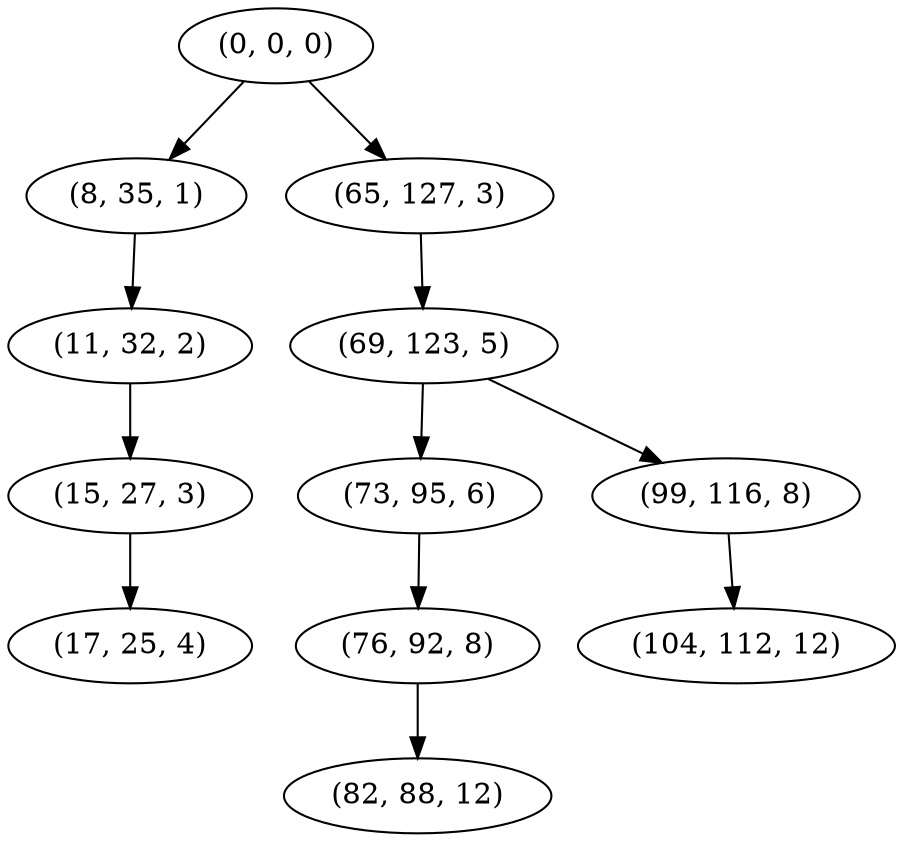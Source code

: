 digraph tree {
    "(0, 0, 0)";
    "(8, 35, 1)";
    "(11, 32, 2)";
    "(15, 27, 3)";
    "(17, 25, 4)";
    "(65, 127, 3)";
    "(69, 123, 5)";
    "(73, 95, 6)";
    "(76, 92, 8)";
    "(82, 88, 12)";
    "(99, 116, 8)";
    "(104, 112, 12)";
    "(0, 0, 0)" -> "(8, 35, 1)";
    "(0, 0, 0)" -> "(65, 127, 3)";
    "(8, 35, 1)" -> "(11, 32, 2)";
    "(11, 32, 2)" -> "(15, 27, 3)";
    "(15, 27, 3)" -> "(17, 25, 4)";
    "(65, 127, 3)" -> "(69, 123, 5)";
    "(69, 123, 5)" -> "(73, 95, 6)";
    "(69, 123, 5)" -> "(99, 116, 8)";
    "(73, 95, 6)" -> "(76, 92, 8)";
    "(76, 92, 8)" -> "(82, 88, 12)";
    "(99, 116, 8)" -> "(104, 112, 12)";
}
